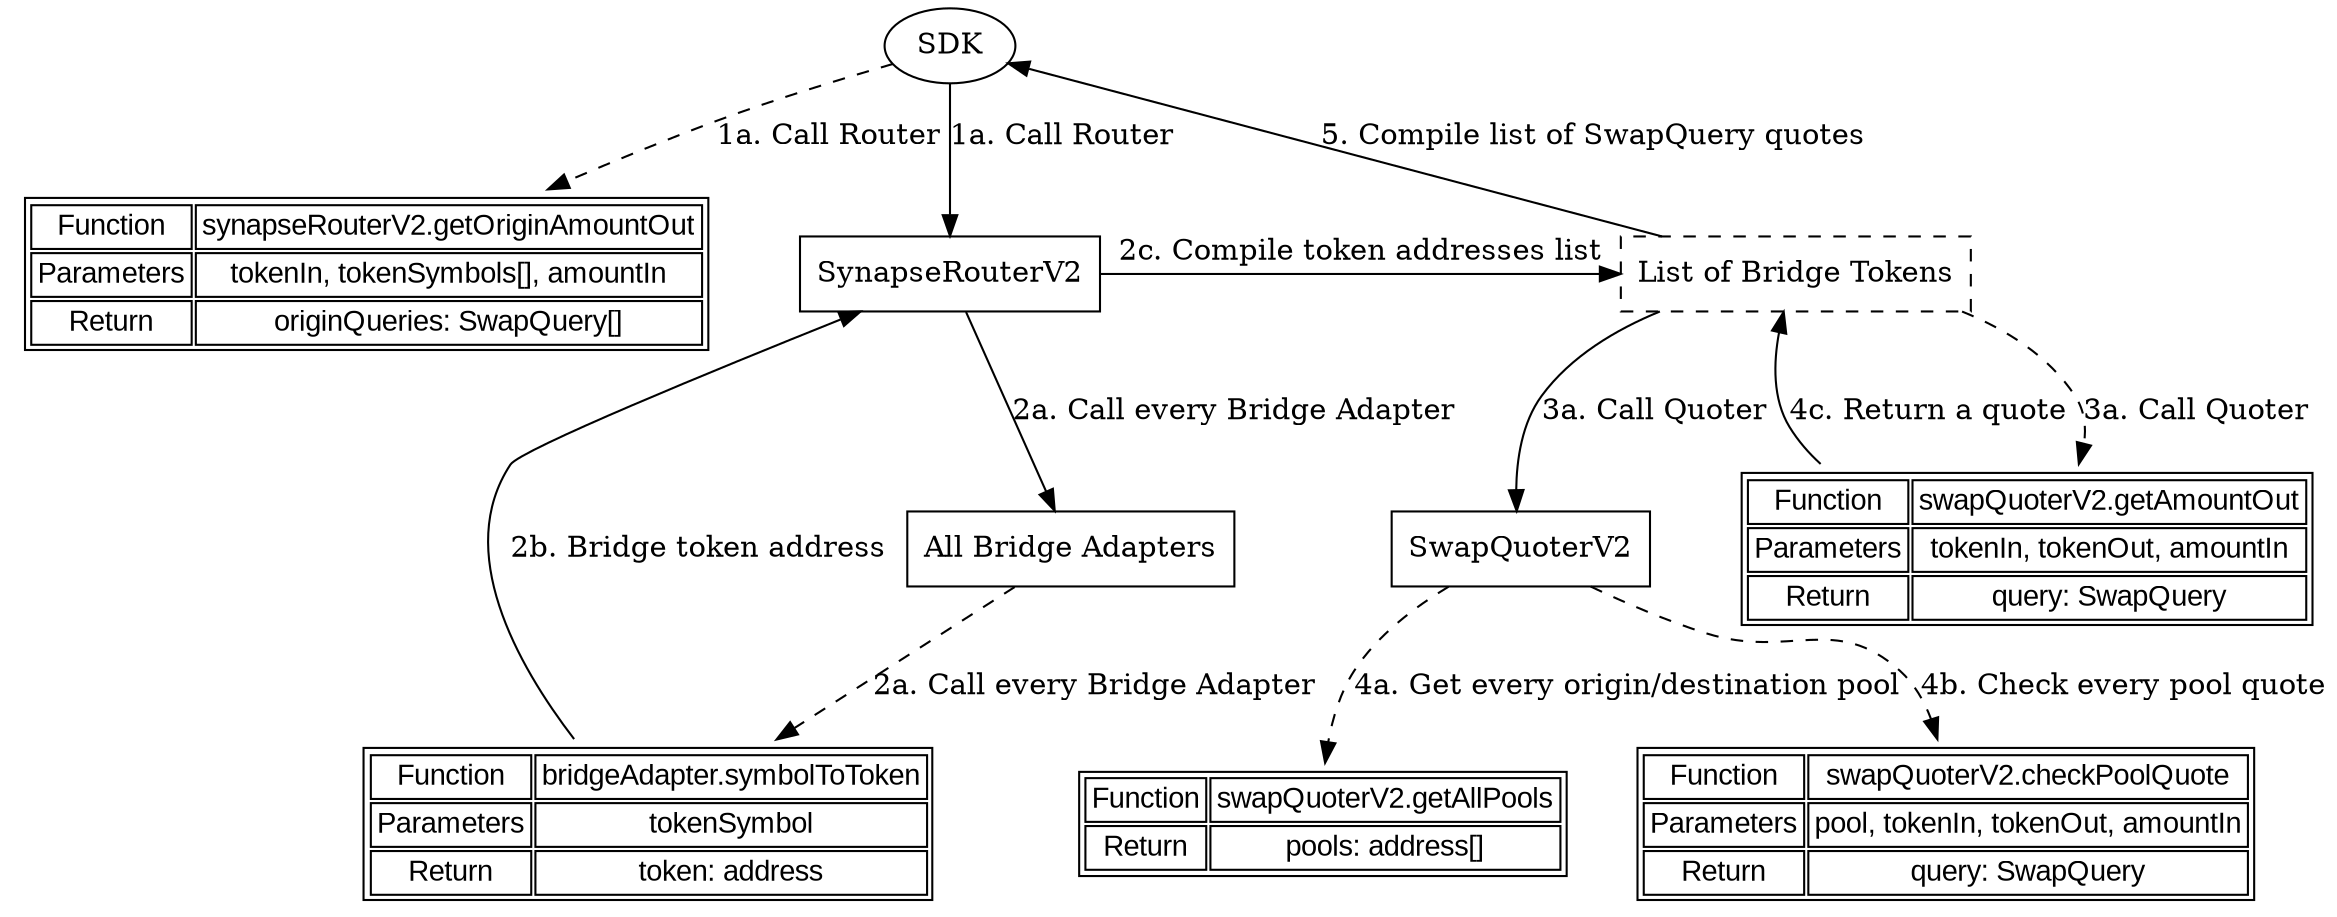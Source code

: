 digraph {
    sdk [label = "SDK";];
    router [label = "SynapseRouterV2";shape = rect;];
    quoter [label = "SwapQuoterV2";shape = rect;];
    bridgeAdapters [label = "All Bridge Adapters";shape = rect;];
    bridgeTokens [label = "List of Bridge Tokens";shape = rect;style = dashed;];
    node [shape = none; fontname = "Arial";];
    getOriginAmountOut [label = <
        <TABLE>
        <TR>
        <TD>Function</TD>
        <TD>synapseRouterV2.getOriginAmountOut</TD>
        </TR>
        <TR>
        <TD>Parameters</TD>
        <TD>tokenIn, tokenSymbols[], amountIn</TD>
        </TR>
        <TR>
        <TD>Return</TD>
        <TD>originQueries: SwapQuery[]</TD>
        </TR>
        </TABLE>
        >;];
    symbolToToken [label = <
        <TABLE>
        <TR>
        <TD>Function</TD>
        <TD>bridgeAdapter.symbolToToken</TD>
        </TR>
        <TR>
        <TD>Parameters</TD>
        <TD>tokenSymbol</TD>
        </TR>
        <TR>
        <TD>Return</TD>
        <TD>token: address</TD>
        </TR>
        </TABLE>
        >;];
    getAmountOut [label = <
        <TABLE>
        <TR>
        <TD>Function</TD>
        <TD>swapQuoterV2.getAmountOut</TD>
        </TR>
        <TR>
        <TD>Parameters</TD>
        <TD>tokenIn, tokenOut, amountIn</TD>
        </TR>
        <TR>
        <TD>Return</TD>
        <TD>query: SwapQuery</TD>
        </TR>
        </TABLE>
        >;];
    getAllPools [label = <
        <TABLE>
        <TR>
        <TD>Function</TD>
        <TD>swapQuoterV2.getAllPools</TD>
        </TR>
        <TR>
        <TD>Return</TD>
        <TD>pools: address[]</TD>
        </TR>
        </TABLE>
        >;];
    checkPoolQuote [label = <
        <TABLE>
        <TR>
        <TD>Function</TD>
        <TD>swapQuoterV2.checkPoolQuote</TD>
        </TR>
        <TR>
        <TD>Parameters</TD>
        <TD>pool, tokenIn, tokenOut, amountIn</TD>
        </TR>
        <TR>
        <TD>Return</TD>
        <TD>query: SwapQuery</TD>
        </TR>
        </TABLE>
        >;];
    
    sdk -> router [label = "1a. Call Router";];
    sdk -> getOriginAmountOut [label = "1a. Call Router"; style = dashed;];
    
    router -> bridgeAdapters [label = "2a. Call every Bridge Adapter";];
    bridgeAdapters -> symbolToToken [label = "2a. Call every Bridge Adapter"; style = dashed;];
    symbolToToken -> router [label = "2b. Bridge token address";];
    router -> bridgeTokens [label = "2c. Compile token addresses list";];
    
    bridgeTokens -> quoter [label = "3a. Call Quoter";];
    bridgeTokens -> getAmountOut [label = "3a. Call Quoter"; style = dashed;];
    
    quoter -> getAllPools [label = "4a. Get every origin/destination pool"; style = dashed;];
    quoter -> checkPoolQuote [label = "4b. Check every pool quote"; style = dashed;];
    getAmountOut -> bridgeTokens [label = "4c. Return a quote";];
    
    bridgeTokens -> sdk [label = "5. Compile list of SwapQuery quotes";];
    
    subgraph {
        rank = same;
        edge [style = invis;];
        getOriginAmountOut -> router -> bridgeTokens;
    }
    
    subgraph {
        rank = same;
        edge [style = invis;];
        quoter -> getAmountOut;
    }
}